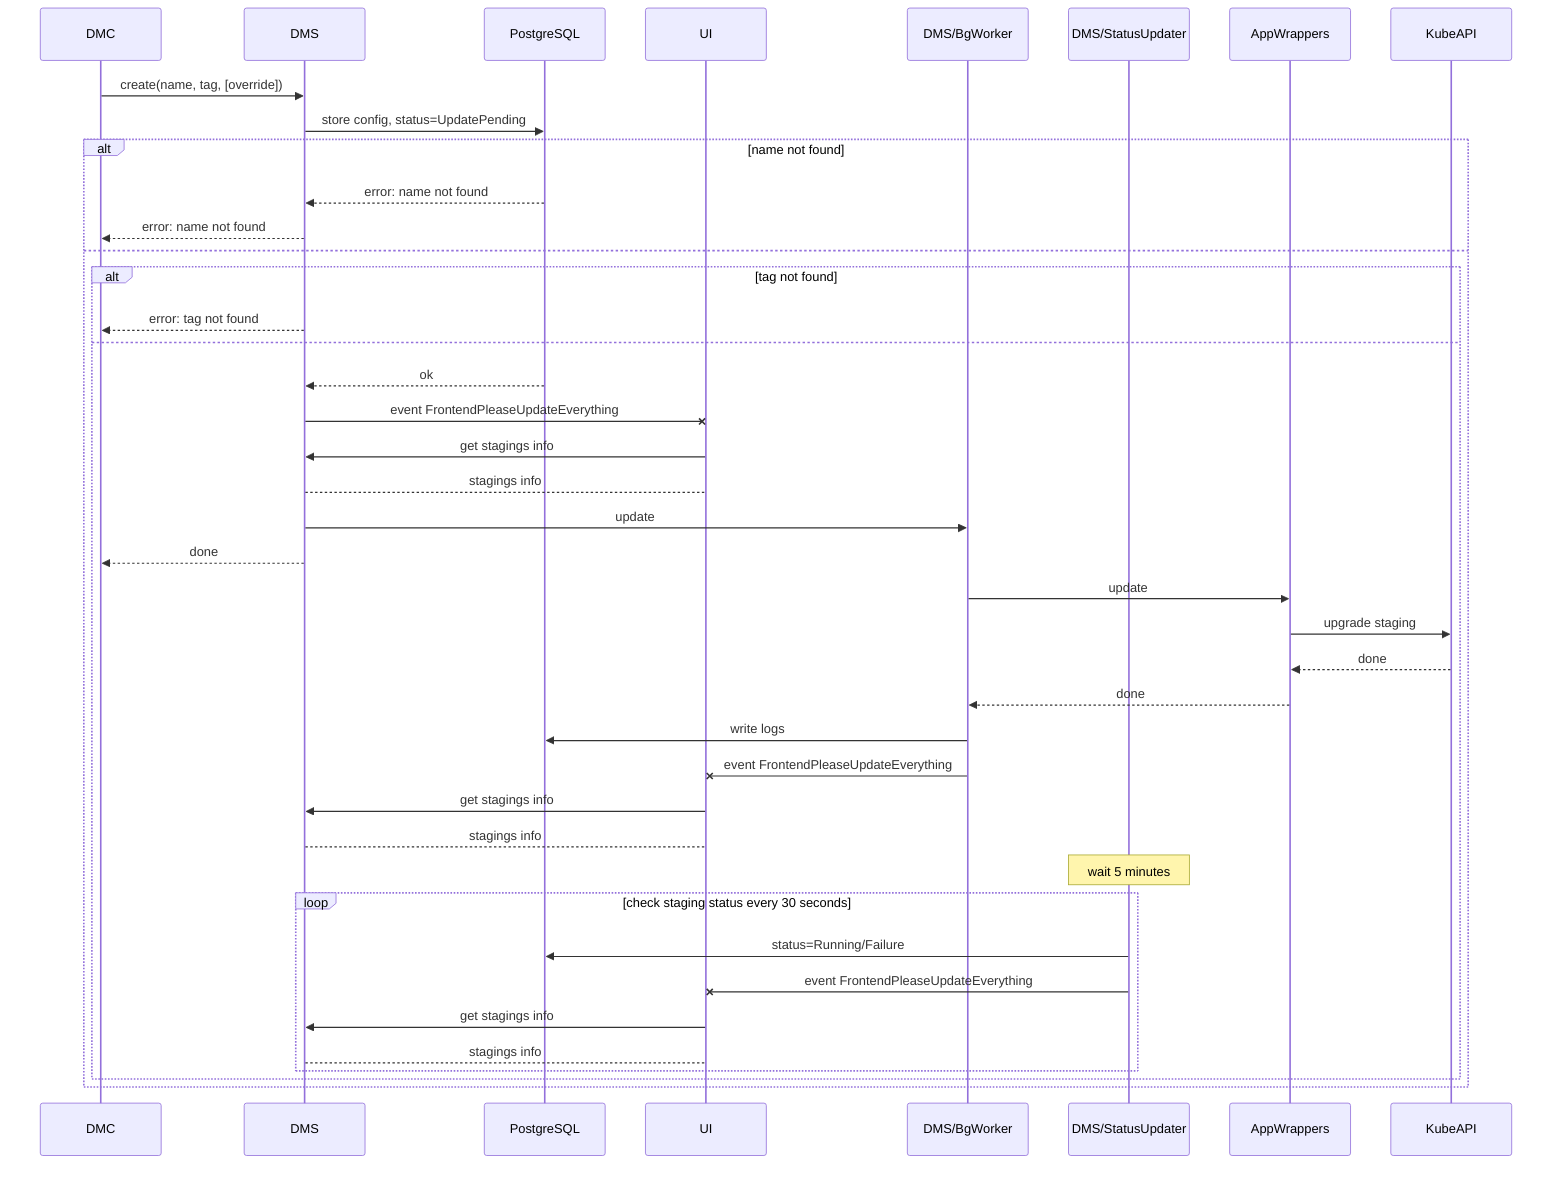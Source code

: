 sequenceDiagram
    participant DMC
    participant DMS
    participant PostgreSQL
    participant UI
    participant DMS/BgWorker
    participant DMS/StatusUpdater
    participant AppWrappers
    participant KubeAPI
    DMC->>DMS: create(name, tag, [override])
    DMS->>PostgreSQL: store config, status=UpdatePending
    alt name not found
        PostgreSQL-->>DMS: error: name not found
        DMS-->>DMC: error: name not found
    else
        alt tag not found
            DMS-->>DMC: error: tag not found
        else
            PostgreSQL-->>DMS: ok
            DMS-xUI: event FrontendPleaseUpdateEverything
            UI->>DMS: get stagings info
            DMS-->UI: stagings info
            DMS->>DMS/BgWorker: update
            DMS-->>DMC: done
            DMS/BgWorker->>AppWrappers: update
            AppWrappers->>KubeAPI: upgrade staging
            KubeAPI-->>AppWrappers: done
            AppWrappers-->>DMS/BgWorker: done
            DMS/BgWorker->>PostgreSQL: write logs
            DMS/BgWorker-xUI: event FrontendPleaseUpdateEverything
            UI->>DMS: get stagings info
            DMS-->UI: stagings info
            Note over DMS/StatusUpdater: wait 5 minutes
            loop check staging status every 30 seconds
                DMS/StatusUpdater->>PostgreSQL: status=Running/Failure
                DMS/StatusUpdater-xUI: event FrontendPleaseUpdateEverything
                UI->>DMS: get stagings info
                DMS-->UI: stagings info
            end
        end
    end